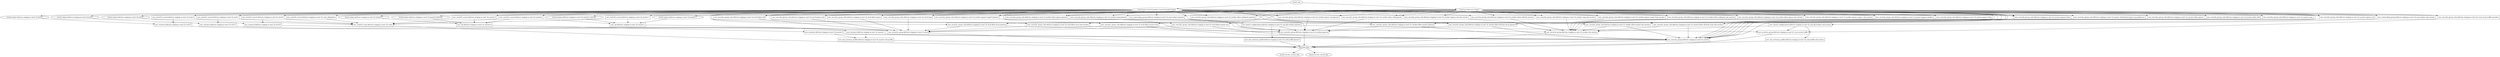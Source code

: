 digraph {
	compound = "true"
	subgraph "root" {
		"[root] aws_autoscaling_group.delivery-staging-us-east-1d_asg-workers-ads-auction" [label = "aws_autoscaling_group.delivery-staging-us-east-1d_asg-workers-ads-auction", shape = "box"]
		"[root] aws_autoscaling_group.delivery-staging-us-east-1d_asg-workers-general" [label = "aws_autoscaling_group.delivery-staging-us-east-1d_asg-workers-general", shape = "box"]
		"[root] aws_eip.delivery-staging-us-east-1d_master-0" [label = "aws_eip.delivery-staging-us-east-1d_master-0", shape = "box"]
		"[root] aws_eip.delivery-staging-us-east-1d_master-1" [label = "aws_eip.delivery-staging-us-east-1d_master-1", shape = "box"]
		"[root] aws_iam_instance_profile.delivery-staging-us-east-1d_master-role-profile" [label = "aws_iam_instance_profile.delivery-staging-us-east-1d_master-role-profile", shape = "box"]
		"[root] aws_iam_instance_profile.delivery-staging-us-east-1d_role-profile-ads-auction" [label = "aws_iam_instance_profile.delivery-staging-us-east-1d_role-profile-ads-auction", shape = "box"]
		"[root] aws_iam_instance_profile.delivery-staging-us-east-1d_role-profile-general" [label = "aws_iam_instance_profile.delivery-staging-us-east-1d_role-profile-general", shape = "box"]
		"[root] aws_instance.delivery-staging-us-east-1d_etcd-0" [label = "aws_instance.delivery-staging-us-east-1d_etcd-0", shape = "box"]
		"[root] aws_instance.delivery-staging-us-east-1d_etcd-1" [label = "aws_instance.delivery-staging-us-east-1d_etcd-1", shape = "box"]
		"[root] aws_instance.delivery-staging-us-east-1d_etcd-2" [label = "aws_instance.delivery-staging-us-east-1d_etcd-2", shape = "box"]
		"[root] aws_instance.delivery-staging-us-east-1d_master-0" [label = "aws_instance.delivery-staging-us-east-1d_master-0", shape = "box"]
		"[root] aws_instance.delivery-staging-us-east-1d_master-1" [label = "aws_instance.delivery-staging-us-east-1d_master-1", shape = "box"]
		"[root] aws_launch_configuration.delivery-staging-us-east-1d_asg-cfg-workers-ads-auction" [label = "aws_launch_configuration.delivery-staging-us-east-1d_asg-cfg-workers-ads-auction", shape = "box"]
		"[root] aws_launch_configuration.delivery-staging-us-east-1d_asg-cfg-workers-general" [label = "aws_launch_configuration.delivery-staging-us-east-1d_asg-cfg-workers-general", shape = "box"]
		"[root] aws_route53_record.delivery-staging-us-east-1d_etcd-0" [label = "aws_route53_record.delivery-staging-us-east-1d_etcd-0", shape = "box"]
		"[root] aws_route53_record.delivery-staging-us-east-1d_etcd-1" [label = "aws_route53_record.delivery-staging-us-east-1d_etcd-1", shape = "box"]
		"[root] aws_route53_record.delivery-staging-us-east-1d_etcd-2" [label = "aws_route53_record.delivery-staging-us-east-1d_etcd-2", shape = "box"]
		"[root] aws_route53_record.delivery-staging-us-east-1d_master-0" [label = "aws_route53_record.delivery-staging-us-east-1d_master-0", shape = "box"]
		"[root] aws_route53_record.delivery-staging-us-east-1d_master-1" [label = "aws_route53_record.delivery-staging-us-east-1d_master-1", shape = "box"]
		"[root] aws_route53_record.delivery-staging-us-east-1d_masters" [label = "aws_route53_record.delivery-staging-us-east-1d_masters", shape = "box"]
		"[root] aws_route53_record.delivery-staging-us-east-1d_zone_delegation" [label = "aws_route53_record.delivery-staging-us-east-1d_zone_delegation", shape = "box"]
		"[root] aws_route53_zone.delivery-staging-us-east-1d_main" [label = "aws_route53_zone.delivery-staging-us-east-1d_main", shape = "box"]
		"[root] aws_security_group.delivery-staging-us-east-1d_cross-array-traffic" [label = "aws_security_group.delivery-staging-us-east-1d_cross-array-traffic", shape = "box"]
		"[root] aws_security_group.delivery-staging-us-east-1d_etcd" [label = "aws_security_group.delivery-staging-us-east-1d_etcd", shape = "box"]
		"[root] aws_security_group.delivery-staging-us-east-1d_master" [label = "aws_security_group.delivery-staging-us-east-1d_master", shape = "box"]
		"[root] aws_security_group.delivery-staging-us-east-1d_worker-ads-auction" [label = "aws_security_group.delivery-staging-us-east-1d_worker-ads-auction", shape = "box"]
		"[root] aws_security_group.delivery-staging-us-east-1d_worker-general" [label = "aws_security_group.delivery-staging-us-east-1d_worker-general", shape = "box"]
		"[root] aws_security_group_rule.delivery-staging-us-east-1d_cross-array-traffic-passthru" [label = "aws_security_group_rule.delivery-staging-us-east-1d_cross-array-traffic-passthru", shape = "box"]
		"[root] aws_security_group_rule.delivery-staging-us-east-1d_etcd-allow-array-ads-auction" [label = "aws_security_group_rule.delivery-staging-us-east-1d_etcd-allow-array-ads-auction", shape = "box"]
		"[root] aws_security_group_rule.delivery-staging-us-east-1d_etcd-allow-array-general" [label = "aws_security_group_rule.delivery-staging-us-east-1d_etcd-allow-array-general", shape = "box"]
		"[root] aws_security_group_rule.delivery-staging-us-east-1d_etcd-allow-egress" [label = "aws_security_group_rule.delivery-staging-us-east-1d_etcd-allow-egress", shape = "box"]
		"[root] aws_security_group_rule.delivery-staging-us-east-1d_etcd-allow-master-etcd" [label = "aws_security_group_rule.delivery-staging-us-east-1d_etcd-allow-master-etcd", shape = "box"]
		"[root] aws_security_group_rule.delivery-staging-us-east-1d_etcd-allow-master-ssh" [label = "aws_security_group_rule.delivery-staging-us-east-1d_etcd-allow-master-ssh", shape = "box"]
		"[root] aws_security_group_rule.delivery-staging-us-east-1d_etcd-allow-self" [label = "aws_security_group_rule.delivery-staging-us-east-1d_etcd-allow-self", shape = "box"]
		"[root] aws_security_group_rule.delivery-staging-us-east-1d_etcd-icmp" [label = "aws_security_group_rule.delivery-staging-us-east-1d_etcd-icmp", shape = "box"]
		"[root] aws_security_group_rule.delivery-staging-us-east-1d_etcd-ingress-ssh" [label = "aws_security_group_rule.delivery-staging-us-east-1d_etcd-ingress-ssh", shape = "box"]
		"[root] aws_security_group_rule.delivery-staging-us-east-1d_master-allow-all-from-array-ads-auction" [label = "aws_security_group_rule.delivery-staging-us-east-1d_master-allow-all-from-array-ads-auction", shape = "box"]
		"[root] aws_security_group_rule.delivery-staging-us-east-1d_master-allow-all-from-array-general" [label = "aws_security_group_rule.delivery-staging-us-east-1d_master-allow-all-from-array-general", shape = "box"]
		"[root] aws_security_group_rule.delivery-staging-us-east-1d_master-allow-egress" [label = "aws_security_group_rule.delivery-staging-us-east-1d_master-allow-egress", shape = "box"]
		"[root] aws_security_group_rule.delivery-staging-us-east-1d_master-allow-self" [label = "aws_security_group_rule.delivery-staging-us-east-1d_master-allow-self", shape = "box"]
		"[root] aws_security_group_rule.delivery-staging-us-east-1d_master-icmp" [label = "aws_security_group_rule.delivery-staging-us-east-1d_master-icmp", shape = "box"]
		"[root] aws_security_group_rule.delivery-staging-us-east-1d_master-ingress-http" [label = "aws_security_group_rule.delivery-staging-us-east-1d_master-ingress-http", shape = "box"]
		"[root] aws_security_group_rule.delivery-staging-us-east-1d_master-ingress-https" [label = "aws_security_group_rule.delivery-staging-us-east-1d_master-ingress-https", shape = "box"]
		"[root] aws_security_group_rule.delivery-staging-us-east-1d_master-ingress-netdata" [label = "aws_security_group_rule.delivery-staging-us-east-1d_master-ingress-netdata", shape = "box"]
		"[root] aws_security_group_rule.delivery-staging-us-east-1d_master-ingress-ssh" [label = "aws_security_group_rule.delivery-staging-us-east-1d_master-ingress-ssh", shape = "box"]
		"[root] aws_security_group_rule.delivery-staging-us-east-1d_master-whitelisted-ingress-tcp-addresses" [label = "aws_security_group_rule.delivery-staging-us-east-1d_master-whitelisted-ingress-tcp-addresses", shape = "box"]
		"[root] aws_security_group_rule.delivery-staging-us-east-1d_worker-allow-egress-ads-auction" [label = "aws_security_group_rule.delivery-staging-us-east-1d_worker-allow-egress-ads-auction", shape = "box"]
		"[root] aws_security_group_rule.delivery-staging-us-east-1d_worker-allow-egress-general" [label = "aws_security_group_rule.delivery-staging-us-east-1d_worker-allow-egress-general", shape = "box"]
		"[root] aws_security_group_rule.delivery-staging-us-east-1d_worker-allow-master-ads-auction" [label = "aws_security_group_rule.delivery-staging-us-east-1d_worker-allow-master-ads-auction", shape = "box"]
		"[root] aws_security_group_rule.delivery-staging-us-east-1d_worker-allow-master-general" [label = "aws_security_group_rule.delivery-staging-us-east-1d_worker-allow-master-general", shape = "box"]
		"[root] aws_security_group_rule.delivery-staging-us-east-1d_worker-allow-nodeports-ads-auction" [label = "aws_security_group_rule.delivery-staging-us-east-1d_worker-allow-nodeports-ads-auction", shape = "box"]
		"[root] aws_security_group_rule.delivery-staging-us-east-1d_worker-allow-nodeports-general" [label = "aws_security_group_rule.delivery-staging-us-east-1d_worker-allow-nodeports-general", shape = "box"]
		"[root] aws_security_group_rule.delivery-staging-us-east-1d_worker-allow-self-ads-auction" [label = "aws_security_group_rule.delivery-staging-us-east-1d_worker-allow-self-ads-auction", shape = "box"]
		"[root] aws_security_group_rule.delivery-staging-us-east-1d_worker-allow-self-general" [label = "aws_security_group_rule.delivery-staging-us-east-1d_worker-allow-self-general", shape = "box"]
		"[root] aws_security_group_rule.delivery-staging-us-east-1d_worker-expose-range-0-ads-auction" [label = "aws_security_group_rule.delivery-staging-us-east-1d_worker-expose-range-0-ads-auction", shape = "box"]
		"[root] aws_security_group_rule.delivery-staging-us-east-1d_worker-expose-range-0-general" [label = "aws_security_group_rule.delivery-staging-us-east-1d_worker-expose-range-0-general", shape = "box"]
		"[root] aws_security_group_rule.delivery-staging-us-east-1d_worker-expose-range-1-ads-auction" [label = "aws_security_group_rule.delivery-staging-us-east-1d_worker-expose-range-1-ads-auction", shape = "box"]
		"[root] aws_security_group_rule.delivery-staging-us-east-1d_worker-icmp-ads-auction" [label = "aws_security_group_rule.delivery-staging-us-east-1d_worker-icmp-ads-auction", shape = "box"]
		"[root] aws_security_group_rule.delivery-staging-us-east-1d_worker-icmp-general" [label = "aws_security_group_rule.delivery-staging-us-east-1d_worker-icmp-general", shape = "box"]
		"[root] aws_security_group_rule.delivery-staging-us-east-1d_worker-ingress-ssh-ads-auction" [label = "aws_security_group_rule.delivery-staging-us-east-1d_worker-ingress-ssh-ads-auction", shape = "box"]
		"[root] aws_security_group_rule.delivery-staging-us-east-1d_worker-ingress-ssh-general" [label = "aws_security_group_rule.delivery-staging-us-east-1d_worker-ingress-ssh-general", shape = "box"]
		"[root] provider.aws" [label = "provider.aws", shape = "diamond"]
		"[root] aws_autoscaling_group.delivery-staging-us-east-1d_asg-workers-ads-auction" -> "[root] aws_launch_configuration.delivery-staging-us-east-1d_asg-cfg-workers-ads-auction"
		"[root] aws_autoscaling_group.delivery-staging-us-east-1d_asg-workers-general" -> "[root] aws_launch_configuration.delivery-staging-us-east-1d_asg-cfg-workers-general"
		"[root] aws_eip.delivery-staging-us-east-1d_master-0" -> "[root] aws_instance.delivery-staging-us-east-1d_master-0"
		"[root] aws_eip.delivery-staging-us-east-1d_master-1" -> "[root] aws_instance.delivery-staging-us-east-1d_master-1"
		"[root] aws_iam_instance_profile.delivery-staging-us-east-1d_master-role-profile" -> "[root] provider.aws"
		"[root] aws_iam_instance_profile.delivery-staging-us-east-1d_role-profile-ads-auction" -> "[root] provider.aws"
		"[root] aws_iam_instance_profile.delivery-staging-us-east-1d_role-profile-general" -> "[root] provider.aws"
		"[root] aws_instance.delivery-staging-us-east-1d_etcd-0" -> "[root] aws_security_group.delivery-staging-us-east-1d_etcd"
		"[root] aws_instance.delivery-staging-us-east-1d_etcd-1" -> "[root] aws_security_group.delivery-staging-us-east-1d_etcd"
		"[root] aws_instance.delivery-staging-us-east-1d_etcd-2" -> "[root] aws_security_group.delivery-staging-us-east-1d_etcd"
		"[root] aws_instance.delivery-staging-us-east-1d_master-0" -> "[root] aws_iam_instance_profile.delivery-staging-us-east-1d_master-role-profile"
		"[root] aws_instance.delivery-staging-us-east-1d_master-0" -> "[root] aws_security_group.delivery-staging-us-east-1d_master"
		"[root] aws_instance.delivery-staging-us-east-1d_master-1" -> "[root] aws_iam_instance_profile.delivery-staging-us-east-1d_master-role-profile"
		"[root] aws_instance.delivery-staging-us-east-1d_master-1" -> "[root] aws_security_group.delivery-staging-us-east-1d_master"
		"[root] aws_launch_configuration.delivery-staging-us-east-1d_asg-cfg-workers-ads-auction" -> "[root] aws_iam_instance_profile.delivery-staging-us-east-1d_role-profile-ads-auction"
		"[root] aws_launch_configuration.delivery-staging-us-east-1d_asg-cfg-workers-ads-auction" -> "[root] aws_security_group.delivery-staging-us-east-1d_cross-array-traffic"
		"[root] aws_launch_configuration.delivery-staging-us-east-1d_asg-cfg-workers-ads-auction" -> "[root] aws_security_group.delivery-staging-us-east-1d_worker-ads-auction"
		"[root] aws_launch_configuration.delivery-staging-us-east-1d_asg-cfg-workers-general" -> "[root] aws_iam_instance_profile.delivery-staging-us-east-1d_role-profile-general"
		"[root] aws_launch_configuration.delivery-staging-us-east-1d_asg-cfg-workers-general" -> "[root] aws_security_group.delivery-staging-us-east-1d_cross-array-traffic"
		"[root] aws_launch_configuration.delivery-staging-us-east-1d_asg-cfg-workers-general" -> "[root] aws_security_group.delivery-staging-us-east-1d_worker-general"
		"[root] aws_route53_record.delivery-staging-us-east-1d_etcd-0" -> "[root] aws_instance.delivery-staging-us-east-1d_etcd-0"
		"[root] aws_route53_record.delivery-staging-us-east-1d_etcd-0" -> "[root] aws_route53_zone.delivery-staging-us-east-1d_main"
		"[root] aws_route53_record.delivery-staging-us-east-1d_etcd-1" -> "[root] aws_instance.delivery-staging-us-east-1d_etcd-1"
		"[root] aws_route53_record.delivery-staging-us-east-1d_etcd-1" -> "[root] aws_route53_zone.delivery-staging-us-east-1d_main"
		"[root] aws_route53_record.delivery-staging-us-east-1d_etcd-2" -> "[root] aws_instance.delivery-staging-us-east-1d_etcd-2"
		"[root] aws_route53_record.delivery-staging-us-east-1d_etcd-2" -> "[root] aws_route53_zone.delivery-staging-us-east-1d_main"
		"[root] aws_route53_record.delivery-staging-us-east-1d_master-0" -> "[root] aws_eip.delivery-staging-us-east-1d_master-0"
		"[root] aws_route53_record.delivery-staging-us-east-1d_master-0" -> "[root] aws_route53_zone.delivery-staging-us-east-1d_main"
		"[root] aws_route53_record.delivery-staging-us-east-1d_master-1" -> "[root] aws_eip.delivery-staging-us-east-1d_master-1"
		"[root] aws_route53_record.delivery-staging-us-east-1d_master-1" -> "[root] aws_route53_zone.delivery-staging-us-east-1d_main"
		"[root] aws_route53_record.delivery-staging-us-east-1d_masters" -> "[root] aws_eip.delivery-staging-us-east-1d_master-0"
		"[root] aws_route53_record.delivery-staging-us-east-1d_masters" -> "[root] aws_eip.delivery-staging-us-east-1d_master-1"
		"[root] aws_route53_record.delivery-staging-us-east-1d_masters" -> "[root] aws_route53_zone.delivery-staging-us-east-1d_main"
		"[root] aws_route53_record.delivery-staging-us-east-1d_zone_delegation" -> "[root] aws_route53_zone.delivery-staging-us-east-1d_main"
		"[root] aws_route53_zone.delivery-staging-us-east-1d_main" -> "[root] provider.aws"
		"[root] aws_security_group.delivery-staging-us-east-1d_cross-array-traffic" -> "[root] provider.aws"
		"[root] aws_security_group.delivery-staging-us-east-1d_etcd" -> "[root] provider.aws"
		"[root] aws_security_group.delivery-staging-us-east-1d_master" -> "[root] provider.aws"
		"[root] aws_security_group.delivery-staging-us-east-1d_worker-ads-auction" -> "[root] provider.aws"
		"[root] aws_security_group.delivery-staging-us-east-1d_worker-general" -> "[root] provider.aws"
		"[root] aws_security_group_rule.delivery-staging-us-east-1d_cross-array-traffic-passthru" -> "[root] aws_security_group.delivery-staging-us-east-1d_cross-array-traffic"
		"[root] aws_security_group_rule.delivery-staging-us-east-1d_etcd-allow-array-ads-auction" -> "[root] aws_security_group.delivery-staging-us-east-1d_etcd"
		"[root] aws_security_group_rule.delivery-staging-us-east-1d_etcd-allow-array-ads-auction" -> "[root] aws_security_group.delivery-staging-us-east-1d_worker-ads-auction"
		"[root] aws_security_group_rule.delivery-staging-us-east-1d_etcd-allow-array-general" -> "[root] aws_security_group.delivery-staging-us-east-1d_etcd"
		"[root] aws_security_group_rule.delivery-staging-us-east-1d_etcd-allow-array-general" -> "[root] aws_security_group.delivery-staging-us-east-1d_worker-general"
		"[root] aws_security_group_rule.delivery-staging-us-east-1d_etcd-allow-egress" -> "[root] aws_security_group.delivery-staging-us-east-1d_etcd"
		"[root] aws_security_group_rule.delivery-staging-us-east-1d_etcd-allow-master-etcd" -> "[root] aws_security_group.delivery-staging-us-east-1d_etcd"
		"[root] aws_security_group_rule.delivery-staging-us-east-1d_etcd-allow-master-etcd" -> "[root] aws_security_group.delivery-staging-us-east-1d_master"
		"[root] aws_security_group_rule.delivery-staging-us-east-1d_etcd-allow-master-ssh" -> "[root] aws_security_group.delivery-staging-us-east-1d_etcd"
		"[root] aws_security_group_rule.delivery-staging-us-east-1d_etcd-allow-master-ssh" -> "[root] aws_security_group.delivery-staging-us-east-1d_master"
		"[root] aws_security_group_rule.delivery-staging-us-east-1d_etcd-allow-self" -> "[root] aws_security_group.delivery-staging-us-east-1d_etcd"
		"[root] aws_security_group_rule.delivery-staging-us-east-1d_etcd-icmp" -> "[root] aws_security_group.delivery-staging-us-east-1d_etcd"
		"[root] aws_security_group_rule.delivery-staging-us-east-1d_etcd-ingress-ssh" -> "[root] aws_security_group.delivery-staging-us-east-1d_etcd"
		"[root] aws_security_group_rule.delivery-staging-us-east-1d_master-allow-all-from-array-ads-auction" -> "[root] aws_security_group.delivery-staging-us-east-1d_master"
		"[root] aws_security_group_rule.delivery-staging-us-east-1d_master-allow-all-from-array-ads-auction" -> "[root] aws_security_group.delivery-staging-us-east-1d_worker-ads-auction"
		"[root] aws_security_group_rule.delivery-staging-us-east-1d_master-allow-all-from-array-general" -> "[root] aws_security_group.delivery-staging-us-east-1d_master"
		"[root] aws_security_group_rule.delivery-staging-us-east-1d_master-allow-all-from-array-general" -> "[root] aws_security_group.delivery-staging-us-east-1d_worker-general"
		"[root] aws_security_group_rule.delivery-staging-us-east-1d_master-allow-egress" -> "[root] aws_security_group.delivery-staging-us-east-1d_master"
		"[root] aws_security_group_rule.delivery-staging-us-east-1d_master-allow-self" -> "[root] aws_security_group.delivery-staging-us-east-1d_master"
		"[root] aws_security_group_rule.delivery-staging-us-east-1d_master-icmp" -> "[root] aws_security_group.delivery-staging-us-east-1d_master"
		"[root] aws_security_group_rule.delivery-staging-us-east-1d_master-ingress-http" -> "[root] aws_security_group.delivery-staging-us-east-1d_master"
		"[root] aws_security_group_rule.delivery-staging-us-east-1d_master-ingress-https" -> "[root] aws_security_group.delivery-staging-us-east-1d_master"
		"[root] aws_security_group_rule.delivery-staging-us-east-1d_master-ingress-netdata" -> "[root] aws_security_group.delivery-staging-us-east-1d_master"
		"[root] aws_security_group_rule.delivery-staging-us-east-1d_master-ingress-ssh" -> "[root] aws_security_group.delivery-staging-us-east-1d_master"
		"[root] aws_security_group_rule.delivery-staging-us-east-1d_master-whitelisted-ingress-tcp-addresses" -> "[root] aws_security_group.delivery-staging-us-east-1d_master"
		"[root] aws_security_group_rule.delivery-staging-us-east-1d_worker-allow-egress-ads-auction" -> "[root] aws_security_group.delivery-staging-us-east-1d_worker-ads-auction"
		"[root] aws_security_group_rule.delivery-staging-us-east-1d_worker-allow-egress-general" -> "[root] aws_security_group.delivery-staging-us-east-1d_worker-general"
		"[root] aws_security_group_rule.delivery-staging-us-east-1d_worker-allow-master-ads-auction" -> "[root] aws_security_group.delivery-staging-us-east-1d_master"
		"[root] aws_security_group_rule.delivery-staging-us-east-1d_worker-allow-master-ads-auction" -> "[root] aws_security_group.delivery-staging-us-east-1d_worker-ads-auction"
		"[root] aws_security_group_rule.delivery-staging-us-east-1d_worker-allow-master-general" -> "[root] aws_security_group.delivery-staging-us-east-1d_master"
		"[root] aws_security_group_rule.delivery-staging-us-east-1d_worker-allow-master-general" -> "[root] aws_security_group.delivery-staging-us-east-1d_worker-general"
		"[root] aws_security_group_rule.delivery-staging-us-east-1d_worker-allow-nodeports-ads-auction" -> "[root] aws_security_group.delivery-staging-us-east-1d_worker-ads-auction"
		"[root] aws_security_group_rule.delivery-staging-us-east-1d_worker-allow-nodeports-general" -> "[root] aws_security_group.delivery-staging-us-east-1d_worker-general"
		"[root] aws_security_group_rule.delivery-staging-us-east-1d_worker-allow-self-ads-auction" -> "[root] aws_security_group.delivery-staging-us-east-1d_worker-ads-auction"
		"[root] aws_security_group_rule.delivery-staging-us-east-1d_worker-allow-self-general" -> "[root] aws_security_group.delivery-staging-us-east-1d_worker-general"
		"[root] aws_security_group_rule.delivery-staging-us-east-1d_worker-expose-range-0-ads-auction" -> "[root] aws_security_group.delivery-staging-us-east-1d_worker-ads-auction"
		"[root] aws_security_group_rule.delivery-staging-us-east-1d_worker-expose-range-0-general" -> "[root] aws_security_group.delivery-staging-us-east-1d_worker-general"
		"[root] aws_security_group_rule.delivery-staging-us-east-1d_worker-expose-range-1-ads-auction" -> "[root] aws_security_group.delivery-staging-us-east-1d_worker-ads-auction"
		"[root] aws_security_group_rule.delivery-staging-us-east-1d_worker-icmp-ads-auction" -> "[root] aws_security_group.delivery-staging-us-east-1d_worker-ads-auction"
		"[root] aws_security_group_rule.delivery-staging-us-east-1d_worker-icmp-general" -> "[root] aws_security_group.delivery-staging-us-east-1d_worker-general"
		"[root] aws_security_group_rule.delivery-staging-us-east-1d_worker-ingress-ssh-ads-auction" -> "[root] aws_security_group.delivery-staging-us-east-1d_worker-ads-auction"
		"[root] aws_security_group_rule.delivery-staging-us-east-1d_worker-ingress-ssh-general" -> "[root] aws_security_group.delivery-staging-us-east-1d_worker-general"
		"[root] meta.count-boundary (count boundary fixup)" -> "[root] aws_autoscaling_group.delivery-staging-us-east-1d_asg-workers-ads-auction"
		"[root] meta.count-boundary (count boundary fixup)" -> "[root] aws_autoscaling_group.delivery-staging-us-east-1d_asg-workers-general"
		"[root] meta.count-boundary (count boundary fixup)" -> "[root] aws_route53_record.delivery-staging-us-east-1d_etcd-0"
		"[root] meta.count-boundary (count boundary fixup)" -> "[root] aws_route53_record.delivery-staging-us-east-1d_etcd-1"
		"[root] meta.count-boundary (count boundary fixup)" -> "[root] aws_route53_record.delivery-staging-us-east-1d_etcd-2"
		"[root] meta.count-boundary (count boundary fixup)" -> "[root] aws_route53_record.delivery-staging-us-east-1d_master-0"
		"[root] meta.count-boundary (count boundary fixup)" -> "[root] aws_route53_record.delivery-staging-us-east-1d_master-1"
		"[root] meta.count-boundary (count boundary fixup)" -> "[root] aws_route53_record.delivery-staging-us-east-1d_masters"
		"[root] meta.count-boundary (count boundary fixup)" -> "[root] aws_route53_record.delivery-staging-us-east-1d_zone_delegation"
		"[root] meta.count-boundary (count boundary fixup)" -> "[root] aws_security_group_rule.delivery-staging-us-east-1d_cross-array-traffic-passthru"
		"[root] meta.count-boundary (count boundary fixup)" -> "[root] aws_security_group_rule.delivery-staging-us-east-1d_etcd-allow-array-ads-auction"
		"[root] meta.count-boundary (count boundary fixup)" -> "[root] aws_security_group_rule.delivery-staging-us-east-1d_etcd-allow-array-general"
		"[root] meta.count-boundary (count boundary fixup)" -> "[root] aws_security_group_rule.delivery-staging-us-east-1d_etcd-allow-egress"
		"[root] meta.count-boundary (count boundary fixup)" -> "[root] aws_security_group_rule.delivery-staging-us-east-1d_etcd-allow-master-etcd"
		"[root] meta.count-boundary (count boundary fixup)" -> "[root] aws_security_group_rule.delivery-staging-us-east-1d_etcd-allow-master-ssh"
		"[root] meta.count-boundary (count boundary fixup)" -> "[root] aws_security_group_rule.delivery-staging-us-east-1d_etcd-allow-self"
		"[root] meta.count-boundary (count boundary fixup)" -> "[root] aws_security_group_rule.delivery-staging-us-east-1d_etcd-icmp"
		"[root] meta.count-boundary (count boundary fixup)" -> "[root] aws_security_group_rule.delivery-staging-us-east-1d_etcd-ingress-ssh"
		"[root] meta.count-boundary (count boundary fixup)" -> "[root] aws_security_group_rule.delivery-staging-us-east-1d_master-allow-all-from-array-ads-auction"
		"[root] meta.count-boundary (count boundary fixup)" -> "[root] aws_security_group_rule.delivery-staging-us-east-1d_master-allow-all-from-array-general"
		"[root] meta.count-boundary (count boundary fixup)" -> "[root] aws_security_group_rule.delivery-staging-us-east-1d_master-allow-egress"
		"[root] meta.count-boundary (count boundary fixup)" -> "[root] aws_security_group_rule.delivery-staging-us-east-1d_master-allow-self"
		"[root] meta.count-boundary (count boundary fixup)" -> "[root] aws_security_group_rule.delivery-staging-us-east-1d_master-icmp"
		"[root] meta.count-boundary (count boundary fixup)" -> "[root] aws_security_group_rule.delivery-staging-us-east-1d_master-ingress-http"
		"[root] meta.count-boundary (count boundary fixup)" -> "[root] aws_security_group_rule.delivery-staging-us-east-1d_master-ingress-https"
		"[root] meta.count-boundary (count boundary fixup)" -> "[root] aws_security_group_rule.delivery-staging-us-east-1d_master-ingress-netdata"
		"[root] meta.count-boundary (count boundary fixup)" -> "[root] aws_security_group_rule.delivery-staging-us-east-1d_master-ingress-ssh"
		"[root] meta.count-boundary (count boundary fixup)" -> "[root] aws_security_group_rule.delivery-staging-us-east-1d_master-whitelisted-ingress-tcp-addresses"
		"[root] meta.count-boundary (count boundary fixup)" -> "[root] aws_security_group_rule.delivery-staging-us-east-1d_worker-allow-egress-ads-auction"
		"[root] meta.count-boundary (count boundary fixup)" -> "[root] aws_security_group_rule.delivery-staging-us-east-1d_worker-allow-egress-general"
		"[root] meta.count-boundary (count boundary fixup)" -> "[root] aws_security_group_rule.delivery-staging-us-east-1d_worker-allow-master-ads-auction"
		"[root] meta.count-boundary (count boundary fixup)" -> "[root] aws_security_group_rule.delivery-staging-us-east-1d_worker-allow-master-general"
		"[root] meta.count-boundary (count boundary fixup)" -> "[root] aws_security_group_rule.delivery-staging-us-east-1d_worker-allow-nodeports-ads-auction"
		"[root] meta.count-boundary (count boundary fixup)" -> "[root] aws_security_group_rule.delivery-staging-us-east-1d_worker-allow-nodeports-general"
		"[root] meta.count-boundary (count boundary fixup)" -> "[root] aws_security_group_rule.delivery-staging-us-east-1d_worker-allow-self-ads-auction"
		"[root] meta.count-boundary (count boundary fixup)" -> "[root] aws_security_group_rule.delivery-staging-us-east-1d_worker-allow-self-general"
		"[root] meta.count-boundary (count boundary fixup)" -> "[root] aws_security_group_rule.delivery-staging-us-east-1d_worker-expose-range-0-ads-auction"
		"[root] meta.count-boundary (count boundary fixup)" -> "[root] aws_security_group_rule.delivery-staging-us-east-1d_worker-expose-range-0-general"
		"[root] meta.count-boundary (count boundary fixup)" -> "[root] aws_security_group_rule.delivery-staging-us-east-1d_worker-expose-range-1-ads-auction"
		"[root] meta.count-boundary (count boundary fixup)" -> "[root] aws_security_group_rule.delivery-staging-us-east-1d_worker-icmp-ads-auction"
		"[root] meta.count-boundary (count boundary fixup)" -> "[root] aws_security_group_rule.delivery-staging-us-east-1d_worker-icmp-general"
		"[root] meta.count-boundary (count boundary fixup)" -> "[root] aws_security_group_rule.delivery-staging-us-east-1d_worker-ingress-ssh-ads-auction"
		"[root] meta.count-boundary (count boundary fixup)" -> "[root] aws_security_group_rule.delivery-staging-us-east-1d_worker-ingress-ssh-general"
		"[root] meta.count-boundary (count boundary fixup)" -> "[root] output.delivery-staging-us-east-1d_etcd-0"
		"[root] meta.count-boundary (count boundary fixup)" -> "[root] output.delivery-staging-us-east-1d_etcd-1"
		"[root] meta.count-boundary (count boundary fixup)" -> "[root] output.delivery-staging-us-east-1d_etcd-2"
		"[root] meta.count-boundary (count boundary fixup)" -> "[root] output.delivery-staging-us-east-1d_master-0"
		"[root] meta.count-boundary (count boundary fixup)" -> "[root] output.delivery-staging-us-east-1d_master-0-private"
		"[root] meta.count-boundary (count boundary fixup)" -> "[root] output.delivery-staging-us-east-1d_master-1"
		"[root] meta.count-boundary (count boundary fixup)" -> "[root] output.delivery-staging-us-east-1d_master-1-private"
		"[root] output.delivery-staging-us-east-1d_etcd-0" -> "[root] aws_instance.delivery-staging-us-east-1d_etcd-0"
		"[root] output.delivery-staging-us-east-1d_etcd-1" -> "[root] aws_instance.delivery-staging-us-east-1d_etcd-1"
		"[root] output.delivery-staging-us-east-1d_etcd-2" -> "[root] aws_instance.delivery-staging-us-east-1d_etcd-2"
		"[root] output.delivery-staging-us-east-1d_master-0" -> "[root] aws_eip.delivery-staging-us-east-1d_master-0"
		"[root] output.delivery-staging-us-east-1d_master-0-private" -> "[root] aws_eip.delivery-staging-us-east-1d_master-0"
		"[root] output.delivery-staging-us-east-1d_master-1" -> "[root] aws_eip.delivery-staging-us-east-1d_master-1"
		"[root] output.delivery-staging-us-east-1d_master-1-private" -> "[root] aws_eip.delivery-staging-us-east-1d_master-1"
		"[root] provider.aws (close)" -> "[root] aws_autoscaling_group.delivery-staging-us-east-1d_asg-workers-ads-auction"
		"[root] provider.aws (close)" -> "[root] aws_autoscaling_group.delivery-staging-us-east-1d_asg-workers-general"
		"[root] provider.aws (close)" -> "[root] aws_route53_record.delivery-staging-us-east-1d_etcd-0"
		"[root] provider.aws (close)" -> "[root] aws_route53_record.delivery-staging-us-east-1d_etcd-1"
		"[root] provider.aws (close)" -> "[root] aws_route53_record.delivery-staging-us-east-1d_etcd-2"
		"[root] provider.aws (close)" -> "[root] aws_route53_record.delivery-staging-us-east-1d_master-0"
		"[root] provider.aws (close)" -> "[root] aws_route53_record.delivery-staging-us-east-1d_master-1"
		"[root] provider.aws (close)" -> "[root] aws_route53_record.delivery-staging-us-east-1d_masters"
		"[root] provider.aws (close)" -> "[root] aws_route53_record.delivery-staging-us-east-1d_zone_delegation"
		"[root] provider.aws (close)" -> "[root] aws_security_group_rule.delivery-staging-us-east-1d_cross-array-traffic-passthru"
		"[root] provider.aws (close)" -> "[root] aws_security_group_rule.delivery-staging-us-east-1d_etcd-allow-array-ads-auction"
		"[root] provider.aws (close)" -> "[root] aws_security_group_rule.delivery-staging-us-east-1d_etcd-allow-array-general"
		"[root] provider.aws (close)" -> "[root] aws_security_group_rule.delivery-staging-us-east-1d_etcd-allow-egress"
		"[root] provider.aws (close)" -> "[root] aws_security_group_rule.delivery-staging-us-east-1d_etcd-allow-master-etcd"
		"[root] provider.aws (close)" -> "[root] aws_security_group_rule.delivery-staging-us-east-1d_etcd-allow-master-ssh"
		"[root] provider.aws (close)" -> "[root] aws_security_group_rule.delivery-staging-us-east-1d_etcd-allow-self"
		"[root] provider.aws (close)" -> "[root] aws_security_group_rule.delivery-staging-us-east-1d_etcd-icmp"
		"[root] provider.aws (close)" -> "[root] aws_security_group_rule.delivery-staging-us-east-1d_etcd-ingress-ssh"
		"[root] provider.aws (close)" -> "[root] aws_security_group_rule.delivery-staging-us-east-1d_master-allow-all-from-array-ads-auction"
		"[root] provider.aws (close)" -> "[root] aws_security_group_rule.delivery-staging-us-east-1d_master-allow-all-from-array-general"
		"[root] provider.aws (close)" -> "[root] aws_security_group_rule.delivery-staging-us-east-1d_master-allow-egress"
		"[root] provider.aws (close)" -> "[root] aws_security_group_rule.delivery-staging-us-east-1d_master-allow-self"
		"[root] provider.aws (close)" -> "[root] aws_security_group_rule.delivery-staging-us-east-1d_master-icmp"
		"[root] provider.aws (close)" -> "[root] aws_security_group_rule.delivery-staging-us-east-1d_master-ingress-http"
		"[root] provider.aws (close)" -> "[root] aws_security_group_rule.delivery-staging-us-east-1d_master-ingress-https"
		"[root] provider.aws (close)" -> "[root] aws_security_group_rule.delivery-staging-us-east-1d_master-ingress-netdata"
		"[root] provider.aws (close)" -> "[root] aws_security_group_rule.delivery-staging-us-east-1d_master-ingress-ssh"
		"[root] provider.aws (close)" -> "[root] aws_security_group_rule.delivery-staging-us-east-1d_master-whitelisted-ingress-tcp-addresses"
		"[root] provider.aws (close)" -> "[root] aws_security_group_rule.delivery-staging-us-east-1d_worker-allow-egress-ads-auction"
		"[root] provider.aws (close)" -> "[root] aws_security_group_rule.delivery-staging-us-east-1d_worker-allow-egress-general"
		"[root] provider.aws (close)" -> "[root] aws_security_group_rule.delivery-staging-us-east-1d_worker-allow-master-ads-auction"
		"[root] provider.aws (close)" -> "[root] aws_security_group_rule.delivery-staging-us-east-1d_worker-allow-master-general"
		"[root] provider.aws (close)" -> "[root] aws_security_group_rule.delivery-staging-us-east-1d_worker-allow-nodeports-ads-auction"
		"[root] provider.aws (close)" -> "[root] aws_security_group_rule.delivery-staging-us-east-1d_worker-allow-nodeports-general"
		"[root] provider.aws (close)" -> "[root] aws_security_group_rule.delivery-staging-us-east-1d_worker-allow-self-ads-auction"
		"[root] provider.aws (close)" -> "[root] aws_security_group_rule.delivery-staging-us-east-1d_worker-allow-self-general"
		"[root] provider.aws (close)" -> "[root] aws_security_group_rule.delivery-staging-us-east-1d_worker-expose-range-0-ads-auction"
		"[root] provider.aws (close)" -> "[root] aws_security_group_rule.delivery-staging-us-east-1d_worker-expose-range-0-general"
		"[root] provider.aws (close)" -> "[root] aws_security_group_rule.delivery-staging-us-east-1d_worker-expose-range-1-ads-auction"
		"[root] provider.aws (close)" -> "[root] aws_security_group_rule.delivery-staging-us-east-1d_worker-icmp-ads-auction"
		"[root] provider.aws (close)" -> "[root] aws_security_group_rule.delivery-staging-us-east-1d_worker-icmp-general"
		"[root] provider.aws (close)" -> "[root] aws_security_group_rule.delivery-staging-us-east-1d_worker-ingress-ssh-ads-auction"
		"[root] provider.aws (close)" -> "[root] aws_security_group_rule.delivery-staging-us-east-1d_worker-ingress-ssh-general"
		"[root] provider.aws" -> "[root] var.aws_access_key"
		"[root] provider.aws" -> "[root] var.aws_secret_key"
		"[root] root" -> "[root] meta.count-boundary (count boundary fixup)"
		"[root] root" -> "[root] provider.aws (close)"
	}
}